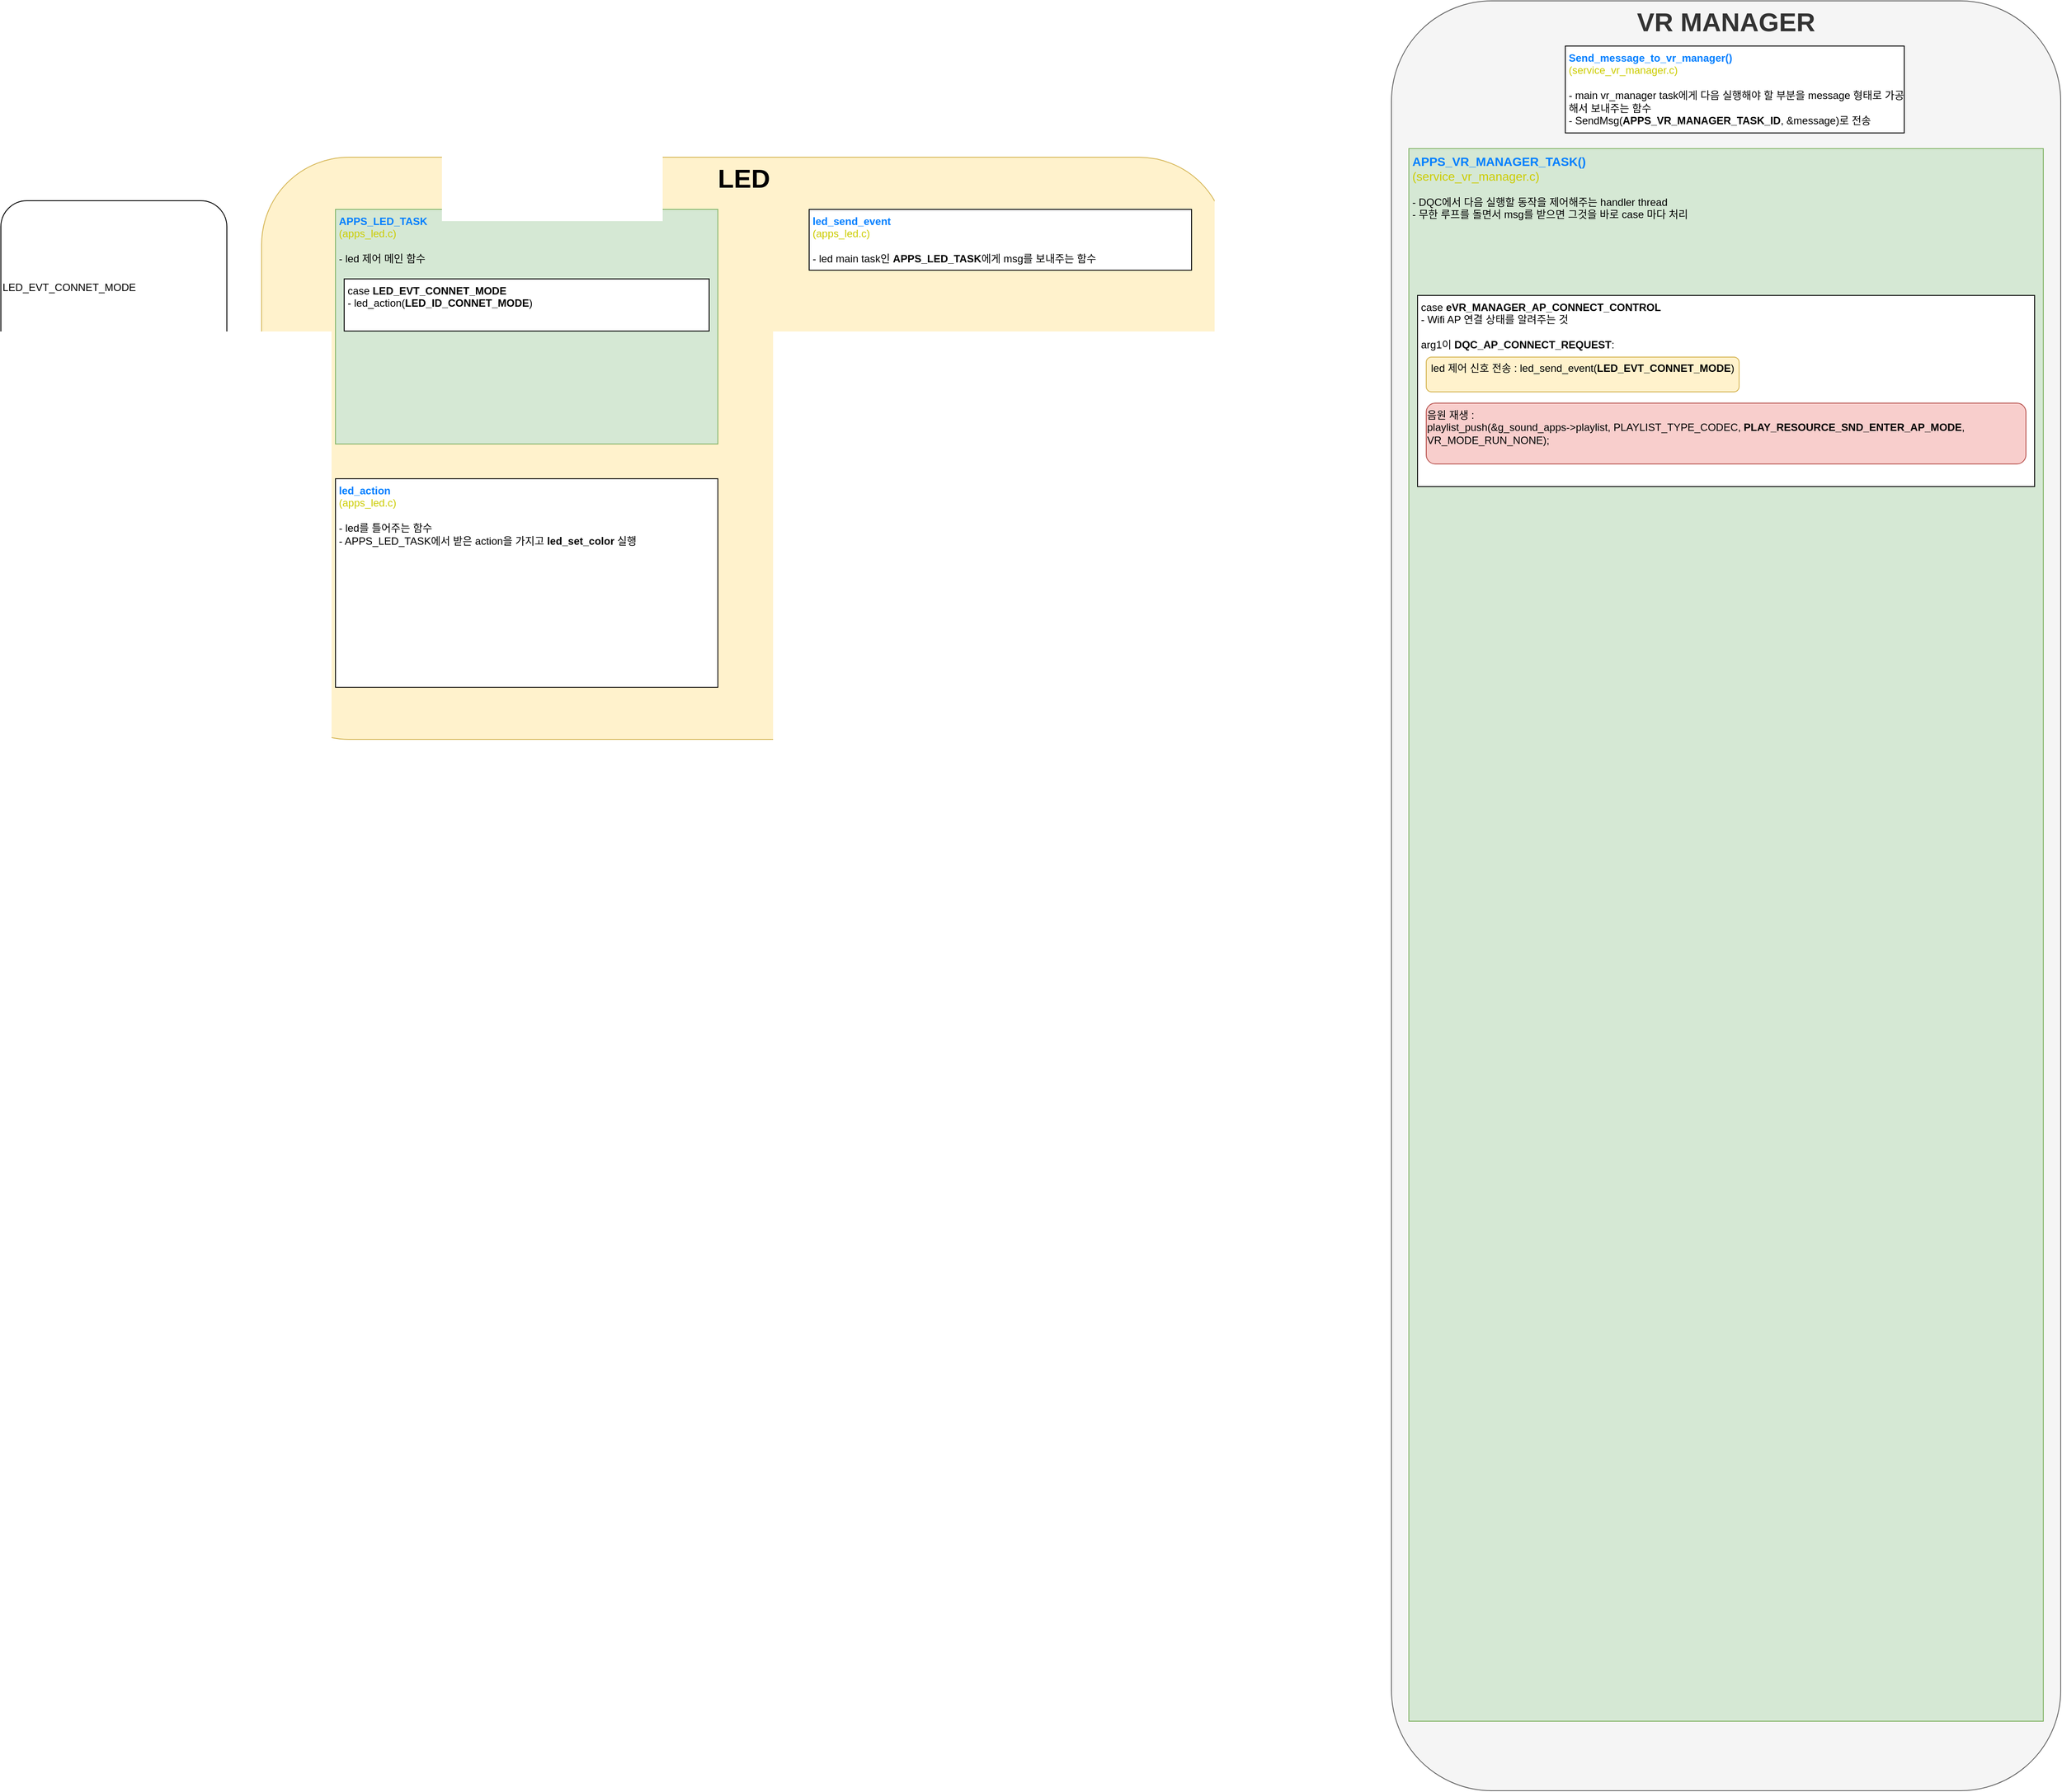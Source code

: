 <mxfile version="22.1.3" type="github">
  <diagram name="페이지-1" id="w3nvK51af3fUXopB2fl-">
    <mxGraphModel dx="3100" dy="819" grid="1" gridSize="10" guides="1" tooltips="1" connect="1" arrows="1" fold="1" page="1" pageScale="1" pageWidth="827" pageHeight="1169" math="0" shadow="0">
      <root>
        <mxCell id="0" />
        <mxCell id="1" parent="0" />
        <mxCell id="rJZymFhFSf-qSMHibZzN-1" value="&lt;b&gt;&lt;font style=&quot;font-size: 30px;&quot;&gt;VR MANAGER&lt;/font&gt;&lt;/b&gt;" style="rounded=1;whiteSpace=wrap;html=1;align=center;verticalAlign=top;spacingLeft=0;fillColor=#f5f5f5;fontColor=#333333;strokeColor=#666666;" vertex="1" parent="1">
          <mxGeometry x="10" y="220" width="770" height="2060" as="geometry" />
        </mxCell>
        <mxCell id="rJZymFhFSf-qSMHibZzN-2" value="&lt;div style=&quot;&quot;&gt;&lt;b&gt;&lt;font color=&quot;#007fff&quot;&gt;Send_message_to_vr_manager()&lt;/font&gt;&lt;/b&gt;&lt;/div&gt;&lt;div style=&quot;&quot;&gt;&lt;span style=&quot;background-color: initial;&quot;&gt;&lt;font color=&quot;#cccc00&quot;&gt;(service_vr_manager.c)&lt;/font&gt;&lt;/span&gt;&lt;/div&gt;&lt;div style=&quot;&quot;&gt;&lt;br&gt;&lt;/div&gt;&lt;div style=&quot;&quot;&gt;&lt;span style=&quot;background-color: initial;&quot;&gt;- main vr_manager task에게 다음 실행해야 할 부분을 message 형태로 가공해서 보내주는 함수&lt;/span&gt;&lt;/div&gt;&lt;div style=&quot;&quot;&gt;&lt;span style=&quot;background-color: initial;&quot;&gt;- SendMsg(&lt;b&gt;APPS_VR_MANAGER_TASK_ID&lt;/b&gt;, &amp;amp;message)로 전송&lt;/span&gt;&lt;/div&gt;&lt;div style=&quot;&quot;&gt;&lt;span style=&quot;background-color: initial;&quot;&gt;&lt;br&gt;&lt;/span&gt;&lt;/div&gt;&lt;div style=&quot;&quot;&gt;&lt;span style=&quot;background-color: initial;&quot;&gt;&lt;br&gt;&lt;/span&gt;&lt;/div&gt;" style="rounded=0;whiteSpace=wrap;html=1;align=left;labelPosition=center;verticalLabelPosition=middle;verticalAlign=top;spacingRight=0;spacingLeft=2;" vertex="1" parent="1">
          <mxGeometry x="210" y="272" width="390" height="100" as="geometry" />
        </mxCell>
        <mxCell id="rJZymFhFSf-qSMHibZzN-3" value="&lt;div style=&quot;font-size: 14px;&quot;&gt;&lt;b style=&quot;&quot;&gt;&lt;font style=&quot;font-size: 14px;&quot; color=&quot;#007fff&quot;&gt;APPS_VR_MANAGER_TASK()&lt;/font&gt;&lt;/b&gt;&lt;/div&gt;&lt;div style=&quot;font-size: 14px;&quot;&gt;&lt;span style=&quot;background-color: initial;&quot;&gt;&lt;font color=&quot;#cccc00&quot;&gt;(service_vr_manager.c)&lt;/font&gt;&lt;/span&gt;&lt;/div&gt;&lt;div style=&quot;&quot;&gt;&lt;br&gt;&lt;/div&gt;&lt;div style=&quot;&quot;&gt;&lt;span style=&quot;background-color: initial;&quot;&gt;- DQC에서 다음 실행할 동작을 제어해주는 handler thread&lt;/span&gt;&lt;/div&gt;&lt;div style=&quot;&quot;&gt;&lt;span style=&quot;background-color: initial;&quot;&gt;- 무한 루프를 돌면서 msg를 받으면 그것을 바로 case 마다 처리&lt;/span&gt;&lt;/div&gt;&lt;div style=&quot;&quot;&gt;&lt;br&gt;&lt;/div&gt;" style="rounded=0;whiteSpace=wrap;html=1;align=left;labelPosition=center;verticalLabelPosition=middle;verticalAlign=top;spacingRight=0;spacingLeft=2;fillColor=#d5e8d4;strokeColor=#82b366;" vertex="1" parent="1">
          <mxGeometry x="30" y="390" width="730" height="1810" as="geometry" />
        </mxCell>
        <mxCell id="rJZymFhFSf-qSMHibZzN-4" value="&lt;div style=&quot;&quot;&gt;case &lt;b&gt;eVR_MANAGER_AP_CONNECT_CONTROL&lt;/b&gt;&lt;/div&gt;&lt;div style=&quot;&quot;&gt;&lt;span style=&quot;background-color: initial;&quot;&gt;- Wifi AP 연결 상태를 알려주는 것&lt;/span&gt;&lt;/div&gt;&lt;div style=&quot;&quot;&gt;&lt;br&gt;&lt;/div&gt;&lt;div style=&quot;&quot;&gt;arg1이&amp;nbsp;&lt;b&gt;DQC_AP_CONNECT_REQUEST&lt;/b&gt;:&lt;/div&gt;&lt;div style=&quot;&quot;&gt;&lt;br&gt;&lt;/div&gt;&lt;div style=&quot;&quot;&gt;&lt;br&gt;&lt;/div&gt;&lt;div style=&quot;&quot;&gt;&lt;br&gt;&lt;/div&gt;&lt;div style=&quot;&quot;&gt;&lt;br&gt;&lt;/div&gt;&lt;div style=&quot;&quot;&gt;&lt;br&gt;&lt;/div&gt;" style="rounded=0;whiteSpace=wrap;html=1;align=left;labelPosition=center;verticalLabelPosition=middle;verticalAlign=top;spacingRight=0;spacingLeft=2;" vertex="1" parent="1">
          <mxGeometry x="40" y="559" width="710" height="220" as="geometry" />
        </mxCell>
        <mxCell id="rJZymFhFSf-qSMHibZzN-5" value="&lt;div style=&quot;text-align: left; border-color: var(--border-color);&quot;&gt;led 제어 신호 전송 : led_send_event(&lt;b&gt;LED_EVT_CONNET_MODE&lt;/b&gt;)&lt;/div&gt;&lt;div style=&quot;text-align: left;&quot;&gt;&lt;span style=&quot;border-color: var(--border-color); background-color: initial;&quot;&gt;&lt;br&gt;&lt;/span&gt;&lt;/div&gt;" style="rounded=1;whiteSpace=wrap;html=1;fillColor=#fff2cc;strokeColor=#d6b656;" vertex="1" parent="1">
          <mxGeometry x="50" y="630" width="360" height="40" as="geometry" />
        </mxCell>
        <mxCell id="rJZymFhFSf-qSMHibZzN-6" value="&lt;div style=&quot;text-align: left; border-color: var(--border-color);&quot;&gt;음원 재생 :&lt;/div&gt;&lt;div style=&quot;text-align: left; border-color: var(--border-color);&quot;&gt;playlist_push(&amp;amp;g_sound_apps-&amp;gt;playlist, PLAYLIST_TYPE_CODEC, &lt;b&gt;PLAY_RESOURCE_SND_ENTER_AP_MODE&lt;/b&gt;, VR_MODE_RUN_NONE);&lt;/div&gt;&lt;div style=&quot;text-align: left;&quot;&gt;&lt;span style=&quot;border-color: var(--border-color); background-color: initial;&quot;&gt;&lt;br&gt;&lt;/span&gt;&lt;/div&gt;" style="rounded=1;whiteSpace=wrap;html=1;fillColor=#f8cecc;strokeColor=#b85450;" vertex="1" parent="1">
          <mxGeometry x="50" y="683" width="690" height="70" as="geometry" />
        </mxCell>
        <mxCell id="rJZymFhFSf-qSMHibZzN-8" value="&lt;div style=&quot;&quot;&gt;&lt;b style=&quot;background-color: initial;&quot;&gt;&lt;font style=&quot;font-size: 30px;&quot;&gt;LED&lt;/font&gt;&lt;/b&gt;&lt;/div&gt;" style="rounded=1;whiteSpace=wrap;html=1;align=center;verticalAlign=top;spacingLeft=0;fillColor=#fff2cc;strokeColor=#d6b656;" vertex="1" parent="1">
          <mxGeometry x="-1290" y="400" width="1110" height="670" as="geometry" />
        </mxCell>
        <mxCell id="rJZymFhFSf-qSMHibZzN-11" value="&lt;div style=&quot;&quot;&gt;&lt;font color=&quot;#007fff&quot;&gt;&lt;b&gt;led_send_event&lt;/b&gt;&lt;/font&gt;&lt;/div&gt;&lt;div style=&quot;&quot;&gt;&lt;span style=&quot;background-color: initial;&quot;&gt;&lt;font color=&quot;#cccc00&quot;&gt;(apps_led.c)&lt;/font&gt;&lt;/span&gt;&lt;/div&gt;&lt;div style=&quot;&quot;&gt;&lt;br&gt;&lt;/div&gt;&lt;div style=&quot;&quot;&gt;&lt;span style=&quot;background-color: initial;&quot;&gt;- led main task인 &lt;b&gt;APPS_LED_TASK&lt;/b&gt;에게 msg를 보내주는 함수&lt;/span&gt;&lt;/div&gt;&lt;br&gt;&lt;div style=&quot;&quot;&gt;&lt;span style=&quot;background-color: initial;&quot;&gt;&lt;br&gt;&lt;/span&gt;&lt;/div&gt;" style="rounded=0;whiteSpace=wrap;html=1;align=left;labelPosition=center;verticalLabelPosition=middle;verticalAlign=top;spacingRight=0;spacingLeft=2;" vertex="1" parent="1">
          <mxGeometry x="-660" y="460" width="440" height="70" as="geometry" />
        </mxCell>
        <mxCell id="rJZymFhFSf-qSMHibZzN-12" value="&lt;div style=&quot;&quot;&gt;&lt;font color=&quot;#007fff&quot;&gt;&lt;b&gt;APPS_LED_TASK&lt;/b&gt;&lt;/font&gt;&lt;/div&gt;&lt;div style=&quot;&quot;&gt;&lt;span style=&quot;background-color: initial;&quot;&gt;&lt;font color=&quot;#cccc00&quot;&gt;(apps_led.c)&lt;/font&gt;&lt;/span&gt;&lt;/div&gt;&lt;div style=&quot;&quot;&gt;&lt;br&gt;&lt;/div&gt;&lt;div style=&quot;&quot;&gt;&lt;span style=&quot;background-color: initial;&quot;&gt;- led 제어 메인 함수&lt;/span&gt;&lt;/div&gt;&lt;div style=&quot;&quot;&gt;&lt;span style=&quot;background-color: initial;&quot;&gt;&lt;br&gt;&lt;/span&gt;&lt;/div&gt;&lt;div style=&quot;&quot;&gt;&lt;span style=&quot;background-color: initial;&quot;&gt;&lt;br&gt;&lt;/span&gt;&lt;/div&gt;&lt;br&gt;&lt;div style=&quot;&quot;&gt;&lt;span style=&quot;background-color: initial;&quot;&gt;&lt;br&gt;&lt;/span&gt;&lt;/div&gt;" style="rounded=0;whiteSpace=wrap;html=1;align=left;labelPosition=center;verticalLabelPosition=middle;verticalAlign=top;spacingRight=0;spacingLeft=2;fillColor=#d5e8d4;strokeColor=#82b366;" vertex="1" parent="1">
          <mxGeometry x="-1205" y="460" width="440" height="270" as="geometry" />
        </mxCell>
        <mxCell id="rJZymFhFSf-qSMHibZzN-13" value="&lt;div style=&quot;&quot;&gt;case &lt;b&gt;LED_EVT_CONNET_MODE&lt;/b&gt;&lt;/div&gt;&lt;div style=&quot;&quot;&gt;&lt;span style=&quot;background-color: initial;&quot;&gt;- led_action(&lt;b&gt;LED_ID_CONNET_MODE&lt;/b&gt;)&lt;/span&gt;&lt;/div&gt;&lt;div style=&quot;&quot;&gt;&lt;div&gt;&lt;br&gt;&lt;/div&gt;&lt;/div&gt;" style="rounded=0;whiteSpace=wrap;html=1;align=left;labelPosition=center;verticalLabelPosition=middle;verticalAlign=top;spacingRight=0;spacingLeft=2;" vertex="1" parent="1">
          <mxGeometry x="-1195" y="540" width="420" height="60" as="geometry" />
        </mxCell>
        <mxCell id="rJZymFhFSf-qSMHibZzN-16" value="&lt;div style=&quot;&quot;&gt;&lt;font color=&quot;#007fff&quot;&gt;&lt;b&gt;led_action&lt;/b&gt;&lt;/font&gt;&lt;/div&gt;&lt;div style=&quot;&quot;&gt;&lt;span style=&quot;background-color: initial;&quot;&gt;&lt;font color=&quot;#cccc00&quot;&gt;(apps_led.c)&lt;/font&gt;&lt;/span&gt;&lt;/div&gt;&lt;div style=&quot;&quot;&gt;&lt;br&gt;&lt;/div&gt;&lt;div style=&quot;&quot;&gt;&lt;span style=&quot;background-color: initial;&quot;&gt;- led를 틀어주는 함수&lt;/span&gt;&lt;/div&gt;&lt;div style=&quot;&quot;&gt;&lt;span style=&quot;background-color: initial;&quot;&gt;- APPS_LED_TASK에서 받은 action을 가지고 &lt;b&gt;led_set_color&lt;/b&gt; 실행&lt;/span&gt;&lt;/div&gt;&lt;div style=&quot;&quot;&gt;&lt;span style=&quot;background-color: initial;&quot;&gt;&lt;br&gt;&lt;/span&gt;&lt;/div&gt;&lt;div style=&quot;&quot;&gt;&lt;span style=&quot;background-color: initial;&quot;&gt;&lt;br&gt;&lt;/span&gt;&lt;/div&gt;&lt;br&gt;&lt;div style=&quot;&quot;&gt;&lt;span style=&quot;background-color: initial;&quot;&gt;&lt;br&gt;&lt;/span&gt;&lt;/div&gt;" style="rounded=0;whiteSpace=wrap;html=1;align=left;labelPosition=center;verticalLabelPosition=middle;verticalAlign=top;spacingRight=0;spacingLeft=2;" vertex="1" parent="1">
          <mxGeometry x="-1205" y="770" width="440" height="240" as="geometry" />
        </mxCell>
        <mxCell id="rJZymFhFSf-qSMHibZzN-27" value="LED_EVT_CONNET_MODE&lt;br&gt;" style="rounded=1;whiteSpace=wrap;html=1;align=left;" vertex="1" parent="1">
          <mxGeometry x="-1590" y="450" width="260" height="200" as="geometry" />
        </mxCell>
      </root>
    </mxGraphModel>
  </diagram>
</mxfile>
